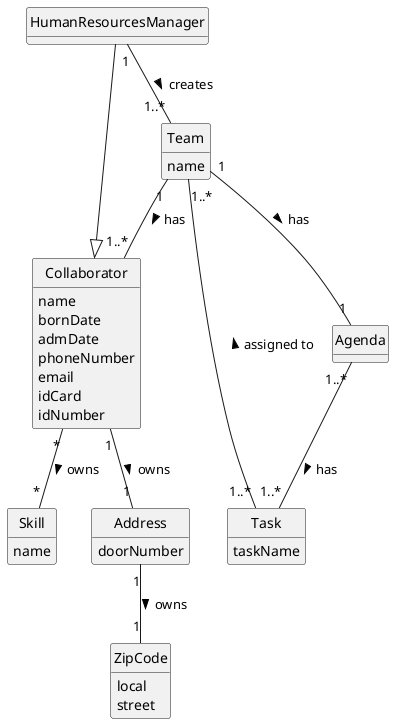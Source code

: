 @startuml
skinparam monochrome true
skinparam packageStyle rectangle
skinparam shadowing false

skinparam classAttributeIconSize 0

hide circle
hide methods


class HumanResourcesManager {}

class Skill {
    name
}

class Task {
    taskName
}

class Collaborator {
    name
    bornDate
    admDate
    phoneNumber
    email
    idCard
    idNumber
}

class Address {
    doorNumber
}

class ZipCode {
    local
    street
}

class Team {
    name
}

HumanResourcesManager ---|> Collaborator
HumanResourcesManager "1" -- "1..*" Team : creates >
Collaborator "*" -- "*" Skill : owns >
Collaborator "1" -- "1" Address: owns >
Address "1" -- "1" ZipCode : owns >
Team "1" -- "1..*" Collaborator : has >
Team "1" -- "1" Agenda : has >
Task "1..*" -- "1..*" Team : assigned to >
Agenda "1..*" -- "1..*" Task : has >

@enduml